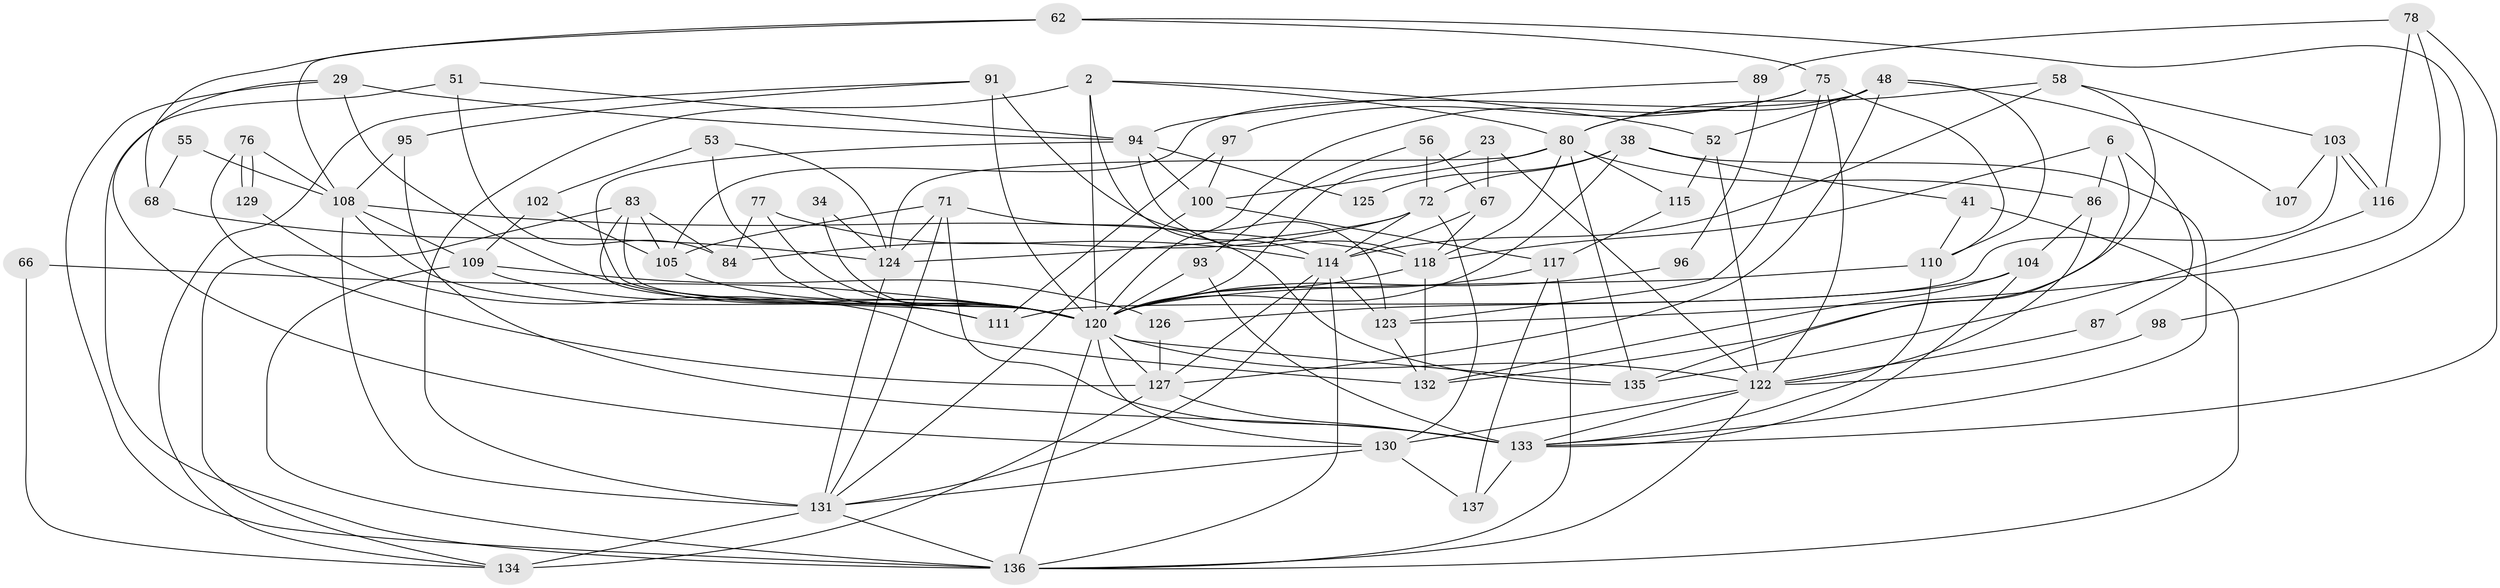 // original degree distribution, {6: 0.10218978102189781, 7: 0.029197080291970802, 5: 0.16058394160583941, 3: 0.32116788321167883, 4: 0.2773722627737226, 8: 0.014598540145985401, 2: 0.0948905109489051}
// Generated by graph-tools (version 1.1) at 2025/51/03/09/25 04:51:12]
// undirected, 68 vertices, 165 edges
graph export_dot {
graph [start="1"]
  node [color=gray90,style=filled];
  2;
  6;
  23;
  29 [super="+17"];
  34;
  38 [super="+30"];
  41;
  48;
  51;
  52 [super="+4"];
  53 [super="+8"];
  55;
  56;
  58;
  62;
  66;
  67 [super="+63"];
  68;
  71 [super="+47"];
  72;
  75 [super="+13+21"];
  76;
  77;
  78;
  80 [super="+5+45"];
  83 [super="+28+44"];
  84;
  86;
  87;
  89;
  91 [super="+74"];
  93;
  94 [super="+7+32+22"];
  95 [super="+19+79"];
  96;
  97;
  98;
  100;
  102;
  103;
  104;
  105 [super="+82"];
  107;
  108 [super="+73"];
  109;
  110 [super="+85"];
  111;
  114 [super="+46+92"];
  115;
  116;
  117 [super="+39"];
  118 [super="+42"];
  120 [super="+33+31+49+112+119"];
  122 [super="+69+99"];
  123 [super="+11"];
  124 [super="+121+25"];
  125;
  126;
  127 [super="+57+81"];
  129;
  130 [super="+128"];
  131 [super="+90+113"];
  132;
  133 [super="+26+54"];
  134 [super="+65"];
  135;
  136 [super="+101+40"];
  137;
  2 -- 80;
  2 -- 52;
  2 -- 131;
  2 -- 120 [weight=2];
  2 -- 114 [weight=2];
  6 -- 86;
  6 -- 135;
  6 -- 87;
  6 -- 118;
  23 -- 67 [weight=2];
  23 -- 120;
  23 -- 122;
  29 -- 136 [weight=2];
  29 -- 130;
  29 -- 94 [weight=2];
  29 -- 120;
  34 -- 124;
  34 -- 120;
  38 -- 133;
  38 -- 72;
  38 -- 41;
  38 -- 120 [weight=2];
  38 -- 125;
  41 -- 136;
  41 -- 110;
  48 -- 105 [weight=2];
  48 -- 107;
  48 -- 127;
  48 -- 52;
  48 -- 110;
  48 -- 80;
  51 -- 84;
  51 -- 94;
  51 -- 136;
  52 -- 115;
  52 -- 122 [weight=2];
  53 -- 124 [weight=2];
  53 -- 102;
  53 -- 120 [weight=2];
  55 -- 68;
  55 -- 108;
  56 -- 93;
  56 -- 72;
  56 -- 67;
  58 -- 132;
  58 -- 103;
  58 -- 80;
  58 -- 114;
  62 -- 68;
  62 -- 98;
  62 -- 75;
  62 -- 108;
  66 -- 134;
  66 -- 120;
  67 -- 118 [weight=2];
  67 -- 114;
  68 -- 124;
  71 -- 105;
  71 -- 124;
  71 -- 135;
  71 -- 131;
  71 -- 133;
  72 -- 84;
  72 -- 124;
  72 -- 130;
  72 -- 114;
  75 -- 123;
  75 -- 97;
  75 -- 110 [weight=2];
  75 -- 120;
  75 -- 122;
  76 -- 108;
  76 -- 129;
  76 -- 129;
  76 -- 127;
  77 -- 84;
  77 -- 114;
  77 -- 120;
  78 -- 116;
  78 -- 133;
  78 -- 89;
  78 -- 123;
  80 -- 86;
  80 -- 115;
  80 -- 124;
  80 -- 135;
  80 -- 100;
  80 -- 118;
  83 -- 105;
  83 -- 84;
  83 -- 134;
  83 -- 111;
  83 -- 120;
  86 -- 104;
  86 -- 122 [weight=2];
  87 -- 122;
  89 -- 96;
  89 -- 94;
  91 -- 123;
  91 -- 95 [weight=2];
  91 -- 134;
  91 -- 120 [weight=3];
  93 -- 133;
  93 -- 120;
  94 -- 100;
  94 -- 125;
  94 -- 118;
  94 -- 120 [weight=3];
  95 -- 133 [weight=2];
  95 -- 108 [weight=3];
  96 -- 120 [weight=2];
  97 -- 100;
  97 -- 111;
  98 -- 122;
  100 -- 131;
  100 -- 117;
  102 -- 109;
  102 -- 105;
  103 -- 116;
  103 -- 116;
  103 -- 107;
  103 -- 111;
  104 -- 133;
  104 -- 126;
  104 -- 132;
  105 -- 120;
  108 -- 131;
  108 -- 109;
  108 -- 118;
  108 -- 120 [weight=3];
  109 -- 126;
  109 -- 111;
  109 -- 136;
  110 -- 133 [weight=2];
  110 -- 120 [weight=2];
  114 -- 131;
  114 -- 136 [weight=2];
  114 -- 123;
  114 -- 127;
  115 -- 117;
  116 -- 135;
  117 -- 137;
  117 -- 136;
  117 -- 120;
  118 -- 132;
  118 -- 120;
  120 -- 136 [weight=4];
  120 -- 135;
  120 -- 127 [weight=3];
  120 -- 130;
  120 -- 122 [weight=2];
  122 -- 130;
  122 -- 133;
  122 -- 136;
  123 -- 132;
  124 -- 131 [weight=3];
  126 -- 127;
  127 -- 134;
  127 -- 133;
  129 -- 132;
  130 -- 137;
  130 -- 131 [weight=2];
  131 -- 134 [weight=2];
  131 -- 136;
  133 -- 137;
}
